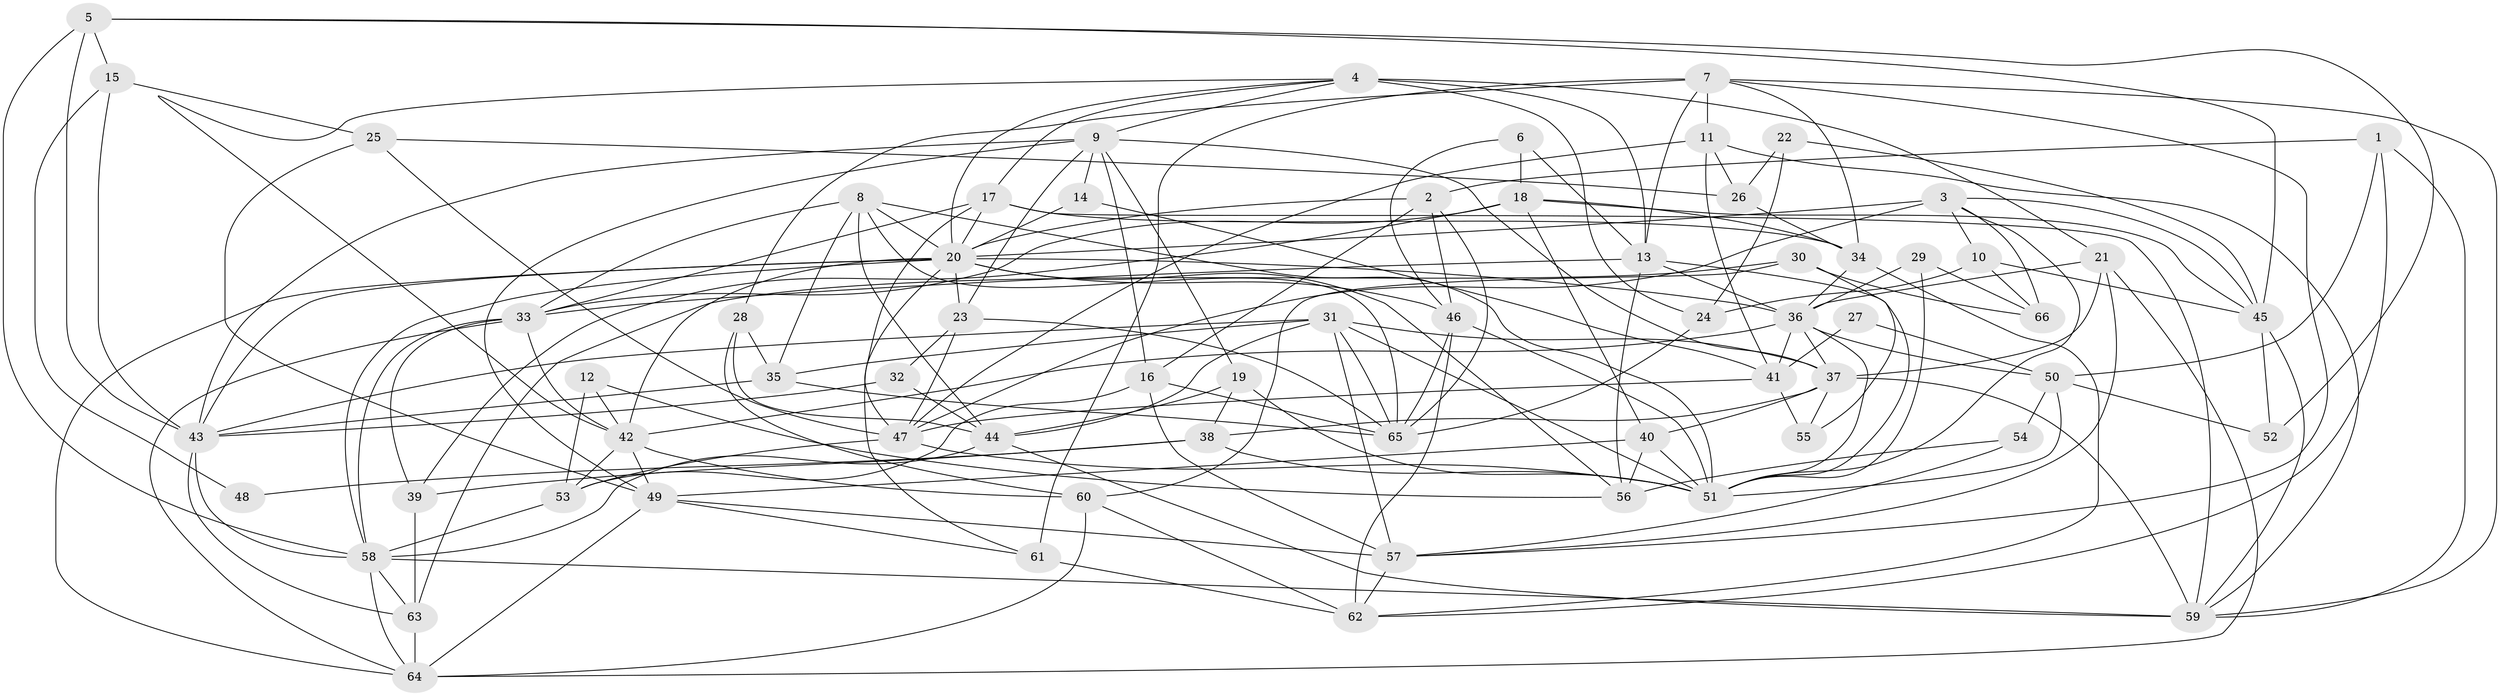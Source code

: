 // original degree distribution, {4: 0.26515151515151514, 3: 0.26515151515151514, 6: 0.06818181818181818, 5: 0.21212121212121213, 2: 0.13636363636363635, 8: 0.030303030303030304, 7: 0.022727272727272728}
// Generated by graph-tools (version 1.1) at 2025/37/03/04/25 23:37:06]
// undirected, 66 vertices, 186 edges
graph export_dot {
  node [color=gray90,style=filled];
  1;
  2;
  3;
  4;
  5;
  6;
  7;
  8;
  9;
  10;
  11;
  12;
  13;
  14;
  15;
  16;
  17;
  18;
  19;
  20;
  21;
  22;
  23;
  24;
  25;
  26;
  27;
  28;
  29;
  30;
  31;
  32;
  33;
  34;
  35;
  36;
  37;
  38;
  39;
  40;
  41;
  42;
  43;
  44;
  45;
  46;
  47;
  48;
  49;
  50;
  51;
  52;
  53;
  54;
  55;
  56;
  57;
  58;
  59;
  60;
  61;
  62;
  63;
  64;
  65;
  66;
  1 -- 2 [weight=1.0];
  1 -- 50 [weight=1.0];
  1 -- 59 [weight=1.0];
  1 -- 62 [weight=1.0];
  2 -- 16 [weight=1.0];
  2 -- 20 [weight=1.0];
  2 -- 46 [weight=1.0];
  2 -- 65 [weight=1.0];
  3 -- 10 [weight=1.0];
  3 -- 20 [weight=1.0];
  3 -- 45 [weight=1.0];
  3 -- 47 [weight=1.0];
  3 -- 51 [weight=1.0];
  3 -- 66 [weight=1.0];
  4 -- 9 [weight=1.0];
  4 -- 13 [weight=1.0];
  4 -- 17 [weight=1.0];
  4 -- 20 [weight=1.0];
  4 -- 21 [weight=1.0];
  4 -- 24 [weight=2.0];
  4 -- 42 [weight=1.0];
  5 -- 15 [weight=1.0];
  5 -- 43 [weight=1.0];
  5 -- 45 [weight=1.0];
  5 -- 52 [weight=1.0];
  5 -- 58 [weight=2.0];
  6 -- 13 [weight=1.0];
  6 -- 18 [weight=1.0];
  6 -- 46 [weight=1.0];
  7 -- 11 [weight=2.0];
  7 -- 13 [weight=1.0];
  7 -- 28 [weight=1.0];
  7 -- 34 [weight=1.0];
  7 -- 57 [weight=1.0];
  7 -- 59 [weight=1.0];
  7 -- 61 [weight=2.0];
  8 -- 20 [weight=1.0];
  8 -- 33 [weight=1.0];
  8 -- 35 [weight=1.0];
  8 -- 44 [weight=1.0];
  8 -- 51 [weight=1.0];
  8 -- 65 [weight=1.0];
  9 -- 14 [weight=1.0];
  9 -- 16 [weight=1.0];
  9 -- 19 [weight=1.0];
  9 -- 23 [weight=1.0];
  9 -- 37 [weight=1.0];
  9 -- 43 [weight=1.0];
  9 -- 49 [weight=1.0];
  10 -- 24 [weight=1.0];
  10 -- 45 [weight=1.0];
  10 -- 66 [weight=1.0];
  11 -- 26 [weight=1.0];
  11 -- 41 [weight=1.0];
  11 -- 47 [weight=1.0];
  11 -- 59 [weight=1.0];
  12 -- 42 [weight=1.0];
  12 -- 53 [weight=2.0];
  12 -- 56 [weight=1.0];
  13 -- 33 [weight=1.0];
  13 -- 36 [weight=1.0];
  13 -- 51 [weight=1.0];
  13 -- 56 [weight=1.0];
  14 -- 20 [weight=1.0];
  14 -- 41 [weight=1.0];
  15 -- 25 [weight=1.0];
  15 -- 43 [weight=1.0];
  15 -- 48 [weight=1.0];
  16 -- 53 [weight=1.0];
  16 -- 57 [weight=1.0];
  16 -- 65 [weight=1.0];
  17 -- 20 [weight=1.0];
  17 -- 33 [weight=1.0];
  17 -- 34 [weight=1.0];
  17 -- 47 [weight=1.0];
  17 -- 59 [weight=1.0];
  18 -- 33 [weight=1.0];
  18 -- 34 [weight=2.0];
  18 -- 39 [weight=1.0];
  18 -- 40 [weight=1.0];
  18 -- 45 [weight=1.0];
  19 -- 38 [weight=1.0];
  19 -- 44 [weight=1.0];
  19 -- 51 [weight=1.0];
  20 -- 23 [weight=1.0];
  20 -- 36 [weight=1.0];
  20 -- 42 [weight=1.0];
  20 -- 43 [weight=1.0];
  20 -- 46 [weight=1.0];
  20 -- 56 [weight=1.0];
  20 -- 58 [weight=1.0];
  20 -- 61 [weight=1.0];
  20 -- 64 [weight=1.0];
  21 -- 36 [weight=1.0];
  21 -- 37 [weight=1.0];
  21 -- 57 [weight=1.0];
  21 -- 64 [weight=1.0];
  22 -- 24 [weight=1.0];
  22 -- 26 [weight=1.0];
  22 -- 45 [weight=1.0];
  23 -- 32 [weight=1.0];
  23 -- 47 [weight=1.0];
  23 -- 65 [weight=1.0];
  24 -- 65 [weight=1.0];
  25 -- 26 [weight=1.0];
  25 -- 47 [weight=1.0];
  25 -- 49 [weight=1.0];
  26 -- 34 [weight=1.0];
  27 -- 41 [weight=1.0];
  27 -- 50 [weight=1.0];
  28 -- 35 [weight=1.0];
  28 -- 44 [weight=1.0];
  28 -- 60 [weight=1.0];
  29 -- 36 [weight=1.0];
  29 -- 51 [weight=1.0];
  29 -- 66 [weight=1.0];
  30 -- 55 [weight=1.0];
  30 -- 60 [weight=1.0];
  30 -- 63 [weight=1.0];
  30 -- 66 [weight=1.0];
  31 -- 35 [weight=1.0];
  31 -- 37 [weight=1.0];
  31 -- 43 [weight=1.0];
  31 -- 44 [weight=1.0];
  31 -- 51 [weight=1.0];
  31 -- 57 [weight=1.0];
  31 -- 65 [weight=1.0];
  32 -- 43 [weight=1.0];
  32 -- 44 [weight=1.0];
  33 -- 39 [weight=1.0];
  33 -- 42 [weight=1.0];
  33 -- 58 [weight=1.0];
  33 -- 64 [weight=1.0];
  34 -- 36 [weight=2.0];
  34 -- 62 [weight=1.0];
  35 -- 43 [weight=1.0];
  35 -- 65 [weight=1.0];
  36 -- 37 [weight=1.0];
  36 -- 41 [weight=1.0];
  36 -- 42 [weight=1.0];
  36 -- 50 [weight=1.0];
  36 -- 51 [weight=1.0];
  37 -- 38 [weight=1.0];
  37 -- 40 [weight=1.0];
  37 -- 55 [weight=1.0];
  37 -- 59 [weight=1.0];
  38 -- 39 [weight=1.0];
  38 -- 48 [weight=1.0];
  38 -- 51 [weight=1.0];
  39 -- 63 [weight=1.0];
  40 -- 49 [weight=1.0];
  40 -- 51 [weight=1.0];
  40 -- 56 [weight=2.0];
  41 -- 47 [weight=1.0];
  41 -- 55 [weight=2.0];
  42 -- 49 [weight=1.0];
  42 -- 53 [weight=1.0];
  42 -- 60 [weight=1.0];
  43 -- 58 [weight=1.0];
  43 -- 63 [weight=1.0];
  44 -- 58 [weight=1.0];
  44 -- 59 [weight=1.0];
  45 -- 52 [weight=1.0];
  45 -- 59 [weight=1.0];
  46 -- 51 [weight=1.0];
  46 -- 62 [weight=1.0];
  46 -- 65 [weight=1.0];
  47 -- 51 [weight=1.0];
  47 -- 53 [weight=1.0];
  49 -- 57 [weight=1.0];
  49 -- 61 [weight=1.0];
  49 -- 64 [weight=1.0];
  50 -- 51 [weight=1.0];
  50 -- 52 [weight=1.0];
  50 -- 54 [weight=1.0];
  53 -- 58 [weight=1.0];
  54 -- 56 [weight=1.0];
  54 -- 57 [weight=1.0];
  57 -- 62 [weight=1.0];
  58 -- 59 [weight=2.0];
  58 -- 63 [weight=1.0];
  58 -- 64 [weight=1.0];
  60 -- 62 [weight=1.0];
  60 -- 64 [weight=1.0];
  61 -- 62 [weight=1.0];
  63 -- 64 [weight=1.0];
}
